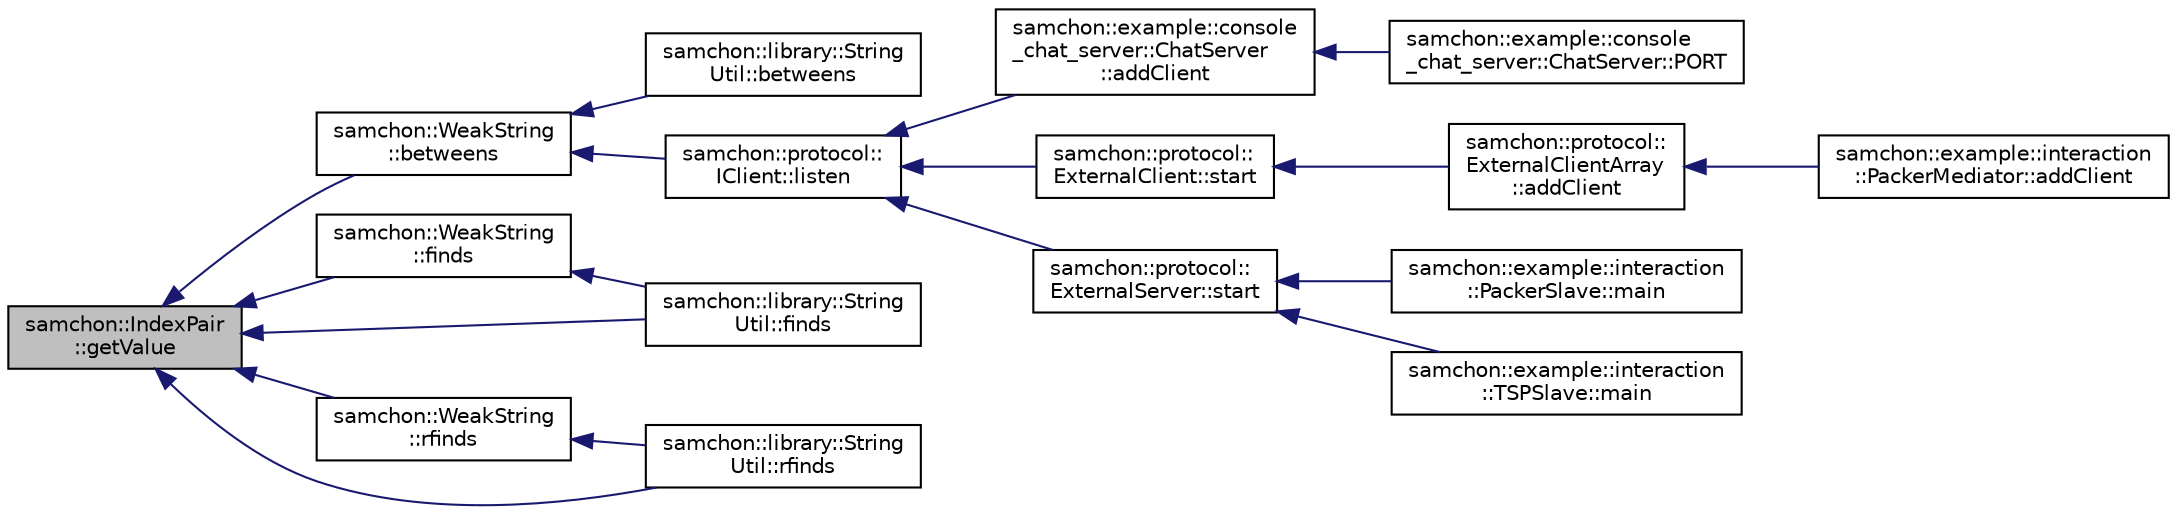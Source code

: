 digraph "samchon::IndexPair::getValue"
{
  edge [fontname="Helvetica",fontsize="10",labelfontname="Helvetica",labelfontsize="10"];
  node [fontname="Helvetica",fontsize="10",shape=record];
  rankdir="LR";
  Node1 [label="samchon::IndexPair\l::getValue",height=0.2,width=0.4,color="black", fillcolor="grey75", style="filled", fontcolor="black"];
  Node1 -> Node2 [dir="back",color="midnightblue",fontsize="10",style="solid",fontname="Helvetica"];
  Node2 [label="samchon::WeakString\l::betweens",height=0.2,width=0.4,color="black", fillcolor="white", style="filled",URL="$d8/de4/classsamchon_1_1WeakString.html#a2db7fada61c0ffa5d5a31499a40c772c",tooltip="Generates substrings. "];
  Node2 -> Node3 [dir="back",color="midnightblue",fontsize="10",style="solid",fontname="Helvetica"];
  Node3 [label="samchon::library::String\lUtil::betweens",height=0.2,width=0.4,color="black", fillcolor="white", style="filled",URL="$d2/d53/classsamchon_1_1library_1_1StringUtil.html#a0d52ded08d36670635430f6a7a63b98f",tooltip="Generates substrings. "];
  Node2 -> Node4 [dir="back",color="midnightblue",fontsize="10",style="solid",fontname="Helvetica"];
  Node4 [label="samchon::protocol::\lIClient::listen",height=0.2,width=0.4,color="black", fillcolor="white", style="filled",URL="$d3/dc8/classsamchon_1_1protocol_1_1IClient.html#a2c36bef1ddcc101dd1e1364ab22f4ee3",tooltip="Listens message from a related system. "];
  Node4 -> Node5 [dir="back",color="midnightblue",fontsize="10",style="solid",fontname="Helvetica"];
  Node5 [label="samchon::example::console\l_chat_server::ChatServer\l::addClient",height=0.2,width=0.4,color="black", fillcolor="white", style="filled",URL="$dd/dc0/classsamchon_1_1example_1_1console__chat__server_1_1ChatServer.html#a49466c3a851dd65633a0915feee864c1",tooltip="Add a client. "];
  Node5 -> Node6 [dir="back",color="midnightblue",fontsize="10",style="solid",fontname="Helvetica"];
  Node6 [label="samchon::example::console\l_chat_server::ChatServer::PORT",height=0.2,width=0.4,color="black", fillcolor="white", style="filled",URL="$dd/dc0/classsamchon_1_1example_1_1console__chat__server_1_1ChatServer.html#aaeb3148b26566bb3c133f3c4c174de5d",tooltip="Port number: #33749. "];
  Node4 -> Node7 [dir="back",color="midnightblue",fontsize="10",style="solid",fontname="Helvetica"];
  Node7 [label="samchon::protocol::\lExternalClient::start",height=0.2,width=0.4,color="black", fillcolor="white", style="filled",URL="$dc/dfd/classsamchon_1_1protocol_1_1ExternalClient.html#ae4702e7417181280814e8b6b14add2ea",tooltip="Start interaction. "];
  Node7 -> Node8 [dir="back",color="midnightblue",fontsize="10",style="solid",fontname="Helvetica"];
  Node8 [label="samchon::protocol::\lExternalClientArray\l::addClient",height=0.2,width=0.4,color="black", fillcolor="white", style="filled",URL="$d8/d47/classsamchon_1_1protocol_1_1ExternalClientArray.html#ad3ec6083977d0c552fe8287f9d68f909",tooltip="Handling connection of a physical client. "];
  Node8 -> Node9 [dir="back",color="midnightblue",fontsize="10",style="solid",fontname="Helvetica"];
  Node9 [label="samchon::example::interaction\l::PackerMediator::addClient",height=0.2,width=0.4,color="black", fillcolor="white", style="filled",URL="$d7/d0a/classsamchon_1_1example_1_1interaction_1_1PackerMediator.html#a8d04d11f6948cf00d968549ab6279ff3",tooltip="Handling connection of a physical client. "];
  Node4 -> Node10 [dir="back",color="midnightblue",fontsize="10",style="solid",fontname="Helvetica"];
  Node10 [label="samchon::protocol::\lExternalServer::start",height=0.2,width=0.4,color="black", fillcolor="white", style="filled",URL="$df/d4a/classsamchon_1_1protocol_1_1ExternalServer.html#ae66e632f38f210dcbf41616d10c7c3f5",tooltip="Start interaction. "];
  Node10 -> Node11 [dir="back",color="midnightblue",fontsize="10",style="solid",fontname="Helvetica"];
  Node11 [label="samchon::example::interaction\l::PackerSlave::main",height=0.2,width=0.4,color="black", fillcolor="white", style="filled",URL="$d3/d29/classsamchon_1_1example_1_1interaction_1_1PackerSlave.html#a6e988e1b8aabb03b2d47813871efd386",tooltip="Main function. "];
  Node10 -> Node12 [dir="back",color="midnightblue",fontsize="10",style="solid",fontname="Helvetica"];
  Node12 [label="samchon::example::interaction\l::TSPSlave::main",height=0.2,width=0.4,color="black", fillcolor="white", style="filled",URL="$df/dac/classsamchon_1_1example_1_1interaction_1_1TSPSlave.html#a21e03899aaa40763605cb47a7037f37d",tooltip="Main function. "];
  Node1 -> Node13 [dir="back",color="midnightblue",fontsize="10",style="solid",fontname="Helvetica"];
  Node13 [label="samchon::WeakString\l::finds",height=0.2,width=0.4,color="black", fillcolor="white", style="filled",URL="$d8/de4/classsamchon_1_1WeakString.html#a8619108fef8b30916feff788bb51f4ae",tooltip="Finds first occurence in string. "];
  Node13 -> Node14 [dir="back",color="midnightblue",fontsize="10",style="solid",fontname="Helvetica"];
  Node14 [label="samchon::library::String\lUtil::finds",height=0.2,width=0.4,color="black", fillcolor="white", style="filled",URL="$d2/d53/classsamchon_1_1library_1_1StringUtil.html#abd2f540b44c879f17617e0d9a2a200d3",tooltip="Finds first occurence in string. "];
  Node1 -> Node14 [dir="back",color="midnightblue",fontsize="10",style="solid",fontname="Helvetica"];
  Node1 -> Node15 [dir="back",color="midnightblue",fontsize="10",style="solid",fontname="Helvetica"];
  Node15 [label="samchon::WeakString\l::rfinds",height=0.2,width=0.4,color="black", fillcolor="white", style="filled",URL="$d8/de4/classsamchon_1_1WeakString.html#ae708a6fc4e7736ce7b645a7d00fafef9",tooltip="Finds last occurence in string. "];
  Node15 -> Node16 [dir="back",color="midnightblue",fontsize="10",style="solid",fontname="Helvetica"];
  Node16 [label="samchon::library::String\lUtil::rfinds",height=0.2,width=0.4,color="black", fillcolor="white", style="filled",URL="$d2/d53/classsamchon_1_1library_1_1StringUtil.html#a8693254d2e96a955a561cedfb6e9cf8a",tooltip="Finds last occurence in string. "];
  Node1 -> Node16 [dir="back",color="midnightblue",fontsize="10",style="solid",fontname="Helvetica"];
}
